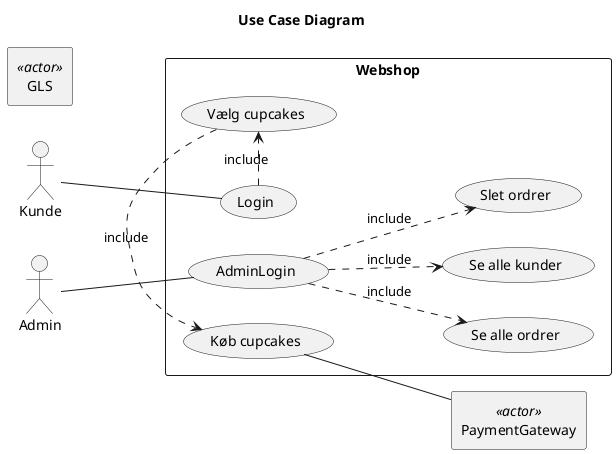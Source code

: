 @startuml
left to right direction
Title Use Case Diagram
actor Kunde
actor Admin
rectangle PaymentGateway <<actor>>
rectangle GLS <<actor>>
rectangle Webshop {
  (Login) .> (Vælg cupcakes) : include
  (Vælg cupcakes) .> (Køb cupcakes) : include

  Kunde -- (Login)
  Admin --(AdminLogin)

    (AdminLogin) ..> (Se alle ordrer) : include
    (AdminLogin) ..> (Se alle kunder) : include
    (AdminLogin) ..> (Slet ordrer) : include
  (Køb cupcakes) -- PaymentGateway
}
@enduml